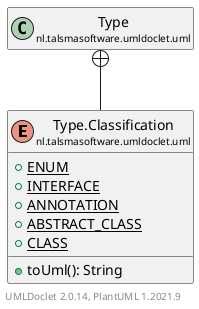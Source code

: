 @startuml
    set namespaceSeparator none
    hide empty fields
    hide empty methods

    enum "<size:14>Type.Classification\n<size:10>nl.talsmasoftware.umldoclet.uml" as nl.talsmasoftware.umldoclet.uml.Type.Classification [[Type.Classification.html]] {
        {static} +ENUM
        {static} +INTERFACE
        {static} +ANNOTATION
        {static} +ABSTRACT_CLASS
        {static} +CLASS
        +toUml(): String
    }

    class "<size:14>Type\n<size:10>nl.talsmasoftware.umldoclet.uml" as nl.talsmasoftware.umldoclet.uml.Type [[Type.html]]

    nl.talsmasoftware.umldoclet.uml.Type +-- nl.talsmasoftware.umldoclet.uml.Type.Classification

    center footer UMLDoclet 2.0.14, PlantUML 1.2021.9
@enduml
